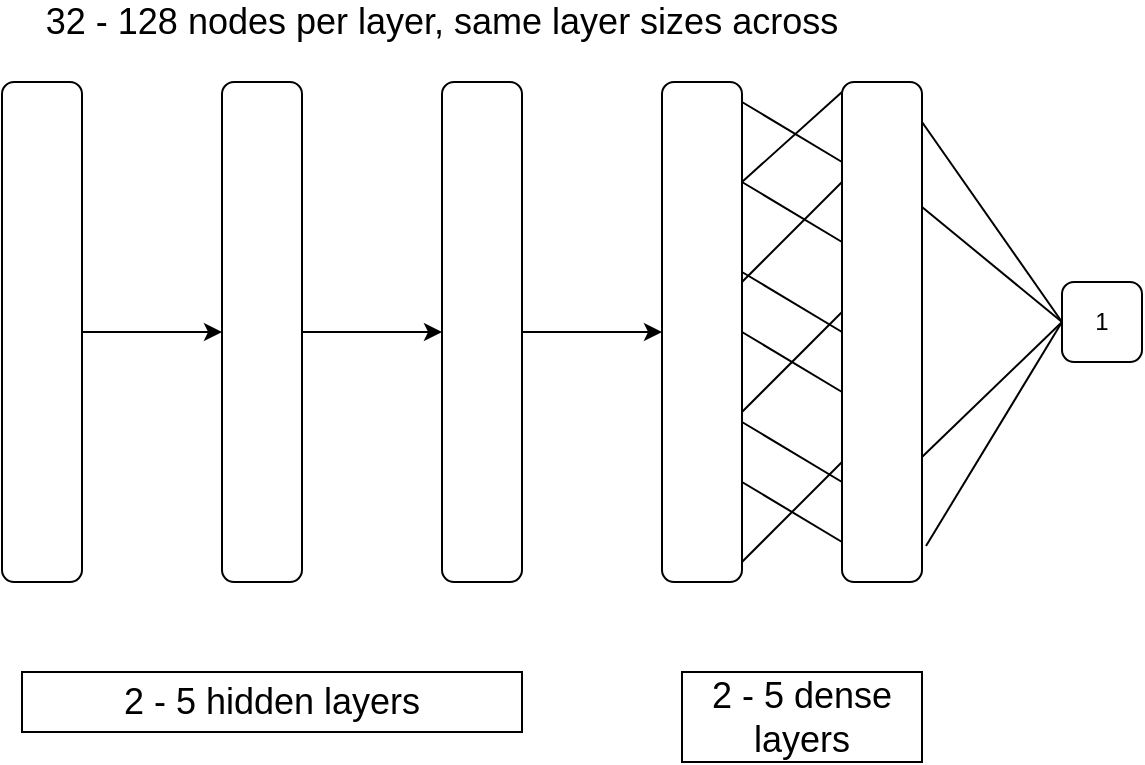 <mxfile version="10.6.0" type="device"><diagram id="bwTCO6txQikmbmslbJFK" name="Page-1"><mxGraphModel dx="1158" dy="640" grid="1" gridSize="10" guides="1" tooltips="1" connect="1" arrows="1" fold="1" page="1" pageScale="1" pageWidth="1400" pageHeight="850" math="0" shadow="0"><root><mxCell id="0"/><mxCell id="1" parent="0"/><mxCell id="DgAqPxWXxt_tzNQ0qfdv-1" value="" style="rounded=1;whiteSpace=wrap;html=1;" parent="1" vertex="1"><mxGeometry x="170" y="200" width="40" height="250" as="geometry"/></mxCell><mxCell id="DgAqPxWXxt_tzNQ0qfdv-25" style="edgeStyle=orthogonalEdgeStyle;rounded=0;orthogonalLoop=1;jettySize=auto;html=1;exitX=1;exitY=0.5;exitDx=0;exitDy=0;entryX=0;entryY=0.5;entryDx=0;entryDy=0;" parent="1" source="DgAqPxWXxt_tzNQ0qfdv-2" target="DgAqPxWXxt_tzNQ0qfdv-3" edge="1"><mxGeometry relative="1" as="geometry"/></mxCell><mxCell id="DgAqPxWXxt_tzNQ0qfdv-2" value="" style="rounded=1;whiteSpace=wrap;html=1;" parent="1" vertex="1"><mxGeometry x="280" y="200" width="40" height="250" as="geometry"/></mxCell><mxCell id="DgAqPxWXxt_tzNQ0qfdv-26" style="edgeStyle=orthogonalEdgeStyle;rounded=0;orthogonalLoop=1;jettySize=auto;html=1;exitX=1;exitY=0.5;exitDx=0;exitDy=0;entryX=0;entryY=0.5;entryDx=0;entryDy=0;" parent="1" source="DgAqPxWXxt_tzNQ0qfdv-3" target="DgAqPxWXxt_tzNQ0qfdv-4" edge="1"><mxGeometry relative="1" as="geometry"/></mxCell><mxCell id="DgAqPxWXxt_tzNQ0qfdv-3" value="" style="rounded=1;whiteSpace=wrap;html=1;" parent="1" vertex="1"><mxGeometry x="390" y="200" width="40" height="250" as="geometry"/></mxCell><mxCell id="DgAqPxWXxt_tzNQ0qfdv-4" value="" style="rounded=1;whiteSpace=wrap;html=1;" parent="1" vertex="1"><mxGeometry x="500" y="200" width="40" height="250" as="geometry"/></mxCell><mxCell id="DgAqPxWXxt_tzNQ0qfdv-5" value="" style="rounded=1;whiteSpace=wrap;html=1;" parent="1" vertex="1"><mxGeometry x="590" y="200" width="40" height="250" as="geometry"/></mxCell><mxCell id="DgAqPxWXxt_tzNQ0qfdv-6" value="1" style="rounded=1;whiteSpace=wrap;html=1;" parent="1" vertex="1"><mxGeometry x="700" y="300" width="40" height="40" as="geometry"/></mxCell><mxCell id="DgAqPxWXxt_tzNQ0qfdv-10" value="" style="endArrow=none;html=1;entryX=0;entryY=0.02;entryDx=0;entryDy=0;entryPerimeter=0;" parent="1" target="DgAqPxWXxt_tzNQ0qfdv-5" edge="1"><mxGeometry width="50" height="50" relative="1" as="geometry"><mxPoint x="540" y="250" as="sourcePoint"/><mxPoint x="590" y="200" as="targetPoint"/></mxGeometry></mxCell><mxCell id="DgAqPxWXxt_tzNQ0qfdv-12" value="" style="endArrow=none;html=1;" parent="1" edge="1"><mxGeometry width="50" height="50" relative="1" as="geometry"><mxPoint x="540" y="300" as="sourcePoint"/><mxPoint x="590" y="250" as="targetPoint"/></mxGeometry></mxCell><mxCell id="DgAqPxWXxt_tzNQ0qfdv-13" value="" style="endArrow=none;html=1;" parent="1" edge="1"><mxGeometry width="50" height="50" relative="1" as="geometry"><mxPoint x="540" y="365" as="sourcePoint"/><mxPoint x="590" y="315" as="targetPoint"/></mxGeometry></mxCell><mxCell id="DgAqPxWXxt_tzNQ0qfdv-14" value="" style="endArrow=none;html=1;" parent="1" edge="1"><mxGeometry width="50" height="50" relative="1" as="geometry"><mxPoint x="540" y="440" as="sourcePoint"/><mxPoint x="590" y="390" as="targetPoint"/></mxGeometry></mxCell><mxCell id="DgAqPxWXxt_tzNQ0qfdv-15" value="" style="endArrow=none;html=1;" parent="1" edge="1"><mxGeometry width="50" height="50" relative="1" as="geometry"><mxPoint x="540" y="210" as="sourcePoint"/><mxPoint x="590" y="240" as="targetPoint"/></mxGeometry></mxCell><mxCell id="DgAqPxWXxt_tzNQ0qfdv-16" value="" style="endArrow=none;html=1;" parent="1" edge="1"><mxGeometry width="50" height="50" relative="1" as="geometry"><mxPoint x="540" y="250" as="sourcePoint"/><mxPoint x="590" y="280" as="targetPoint"/></mxGeometry></mxCell><mxCell id="DgAqPxWXxt_tzNQ0qfdv-17" value="" style="endArrow=none;html=1;" parent="1" edge="1"><mxGeometry width="50" height="50" relative="1" as="geometry"><mxPoint x="540" y="295" as="sourcePoint"/><mxPoint x="590" y="325" as="targetPoint"/></mxGeometry></mxCell><mxCell id="DgAqPxWXxt_tzNQ0qfdv-18" value="" style="endArrow=none;html=1;" parent="1" edge="1"><mxGeometry width="50" height="50" relative="1" as="geometry"><mxPoint x="540" y="325" as="sourcePoint"/><mxPoint x="590" y="355" as="targetPoint"/></mxGeometry></mxCell><mxCell id="DgAqPxWXxt_tzNQ0qfdv-19" value="" style="endArrow=none;html=1;" parent="1" edge="1"><mxGeometry width="50" height="50" relative="1" as="geometry"><mxPoint x="540" y="370" as="sourcePoint"/><mxPoint x="590" y="400" as="targetPoint"/></mxGeometry></mxCell><mxCell id="DgAqPxWXxt_tzNQ0qfdv-20" value="" style="endArrow=none;html=1;" parent="1" edge="1"><mxGeometry width="50" height="50" relative="1" as="geometry"><mxPoint x="540" y="400" as="sourcePoint"/><mxPoint x="590" y="430" as="targetPoint"/></mxGeometry></mxCell><mxCell id="DgAqPxWXxt_tzNQ0qfdv-22" value="&lt;font style=&quot;font-size: 18px&quot;&gt;2 - 5 hidden layers&lt;/font&gt;" style="rounded=0;whiteSpace=wrap;html=1;" parent="1" vertex="1"><mxGeometry x="180" y="495" width="250" height="30" as="geometry"/></mxCell><mxCell id="DgAqPxWXxt_tzNQ0qfdv-23" value="&lt;font style=&quot;font-size: 18px&quot;&gt;2 - 5 dense layers&lt;/font&gt;" style="rounded=0;whiteSpace=wrap;html=1;" parent="1" vertex="1"><mxGeometry x="510" y="495" width="120" height="45" as="geometry"/></mxCell><mxCell id="DgAqPxWXxt_tzNQ0qfdv-24" value="" style="endArrow=classic;html=1;exitX=1;exitY=0.5;exitDx=0;exitDy=0;entryX=0;entryY=0.5;entryDx=0;entryDy=0;" parent="1" source="DgAqPxWXxt_tzNQ0qfdv-1" target="DgAqPxWXxt_tzNQ0qfdv-2" edge="1"><mxGeometry width="50" height="50" relative="1" as="geometry"><mxPoint x="210" y="360" as="sourcePoint"/><mxPoint x="260" y="310" as="targetPoint"/></mxGeometry></mxCell><mxCell id="DgAqPxWXxt_tzNQ0qfdv-28" value="" style="endArrow=none;html=1;entryX=0;entryY=0.5;entryDx=0;entryDy=0;" parent="1" target="DgAqPxWXxt_tzNQ0qfdv-6" edge="1"><mxGeometry width="50" height="50" relative="1" as="geometry"><mxPoint x="630" y="220" as="sourcePoint"/><mxPoint x="680" y="250" as="targetPoint"/></mxGeometry></mxCell><mxCell id="DgAqPxWXxt_tzNQ0qfdv-29" value="" style="endArrow=none;html=1;entryX=0;entryY=0.5;entryDx=0;entryDy=0;exitX=1.05;exitY=0.928;exitDx=0;exitDy=0;exitPerimeter=0;" parent="1" source="DgAqPxWXxt_tzNQ0qfdv-5" target="DgAqPxWXxt_tzNQ0qfdv-6" edge="1"><mxGeometry width="50" height="50" relative="1" as="geometry"><mxPoint x="640" y="370" as="sourcePoint"/><mxPoint x="710" y="470" as="targetPoint"/></mxGeometry></mxCell><mxCell id="DgAqPxWXxt_tzNQ0qfdv-30" value="" style="endArrow=none;html=1;entryX=0;entryY=0.5;entryDx=0;entryDy=0;exitX=1;exitY=0.25;exitDx=0;exitDy=0;" parent="1" source="DgAqPxWXxt_tzNQ0qfdv-5" target="DgAqPxWXxt_tzNQ0qfdv-6" edge="1"><mxGeometry width="50" height="50" relative="1" as="geometry"><mxPoint x="640" y="230" as="sourcePoint"/><mxPoint x="710" y="330" as="targetPoint"/></mxGeometry></mxCell><mxCell id="DgAqPxWXxt_tzNQ0qfdv-31" value="" style="endArrow=none;html=1;exitX=1;exitY=0.75;exitDx=0;exitDy=0;" parent="1" source="DgAqPxWXxt_tzNQ0qfdv-5" edge="1"><mxGeometry width="50" height="50" relative="1" as="geometry"><mxPoint x="640" y="273" as="sourcePoint"/><mxPoint x="700" y="320" as="targetPoint"/></mxGeometry></mxCell><mxCell id="DgAqPxWXxt_tzNQ0qfdv-33" value="&lt;font style=&quot;font-size: 18px&quot;&gt;32 - 128 nodes per layer, same layer sizes across&lt;/font&gt;" style="text;html=1;strokeColor=none;fillColor=none;align=center;verticalAlign=middle;whiteSpace=wrap;rounded=0;" parent="1" vertex="1"><mxGeometry x="170" y="160" width="440" height="20" as="geometry"/></mxCell></root></mxGraphModel></diagram><diagram id="R26R8lnzcOoFzEOd28VG" name="Page-2"><mxGraphModel dx="1158" dy="640" grid="1" gridSize="10" guides="1" tooltips="1" connect="1" arrows="1" fold="1" page="1" pageScale="1" pageWidth="1400" pageHeight="850" math="0" shadow="0"><root><mxCell id="0spsk4K5GdS0sQXm7RX8-0"/><mxCell id="0spsk4K5GdS0sQXm7RX8-1" parent="0spsk4K5GdS0sQXm7RX8-0"/><mxCell id="tY8rYCEy5iYtu50YBU7p-39" style="edgeStyle=orthogonalEdgeStyle;rounded=0;orthogonalLoop=1;jettySize=auto;html=1;exitX=1;exitY=0.5;exitDx=0;exitDy=0;entryX=0;entryY=0.5;entryDx=0;entryDy=0;" parent="0spsk4K5GdS0sQXm7RX8-1" source="tY8rYCEy5iYtu50YBU7p-0" target="tY8rYCEy5iYtu50YBU7p-29" edge="1"><mxGeometry relative="1" as="geometry"/></mxCell><mxCell id="tY8rYCEy5iYtu50YBU7p-0" value="" style="rounded=1;whiteSpace=wrap;html=1;" parent="0spsk4K5GdS0sQXm7RX8-1" vertex="1"><mxGeometry x="170" y="290" width="40" height="60" as="geometry"/></mxCell><mxCell id="tY8rYCEy5iYtu50YBU7p-41" style="edgeStyle=orthogonalEdgeStyle;rounded=0;orthogonalLoop=1;jettySize=auto;html=1;entryX=0;entryY=0.5;entryDx=0;entryDy=0;" parent="0spsk4K5GdS0sQXm7RX8-1" source="tY8rYCEy5iYtu50YBU7p-2" target="tY8rYCEy5iYtu50YBU7p-4" edge="1"><mxGeometry relative="1" as="geometry"/></mxCell><mxCell id="tY8rYCEy5iYtu50YBU7p-2" value="" style="rounded=1;whiteSpace=wrap;html=1;" parent="0spsk4K5GdS0sQXm7RX8-1" vertex="1"><mxGeometry x="310" y="265" width="40" height="110" as="geometry"/></mxCell><mxCell id="tY8rYCEy5iYtu50YBU7p-49" value="" style="edgeStyle=orthogonalEdgeStyle;rounded=0;orthogonalLoop=1;jettySize=auto;html=1;entryX=0.008;entryY=0.528;entryDx=0;entryDy=0;entryPerimeter=0;" parent="0spsk4K5GdS0sQXm7RX8-1" source="tY8rYCEy5iYtu50YBU7p-4" target="tY8rYCEy5iYtu50YBU7p-5" edge="1"><mxGeometry relative="1" as="geometry"><mxPoint x="510" y="320" as="targetPoint"/></mxGeometry></mxCell><mxCell id="tY8rYCEy5iYtu50YBU7p-4" value="" style="rounded=1;whiteSpace=wrap;html=1;" parent="0spsk4K5GdS0sQXm7RX8-1" vertex="1"><mxGeometry x="390" y="195" width="40" height="250" as="geometry"/></mxCell><mxCell id="tY8rYCEy5iYtu50YBU7p-6" value="" style="rounded=1;whiteSpace=wrap;html=1;" parent="0spsk4K5GdS0sQXm7RX8-1" vertex="1"><mxGeometry x="590" y="130" width="40" height="360" as="geometry"/></mxCell><mxCell id="tY8rYCEy5iYtu50YBU7p-7" value="1" style="rounded=1;whiteSpace=wrap;html=1;" parent="0spsk4K5GdS0sQXm7RX8-1" vertex="1"><mxGeometry x="700" y="300" width="40" height="40" as="geometry"/></mxCell><mxCell id="tY8rYCEy5iYtu50YBU7p-8" value="" style="endArrow=none;html=1;" parent="0spsk4K5GdS0sQXm7RX8-1" edge="1"><mxGeometry width="50" height="50" relative="1" as="geometry"><mxPoint x="540" y="250" as="sourcePoint"/><mxPoint x="590" y="200" as="targetPoint"/></mxGeometry></mxCell><mxCell id="tY8rYCEy5iYtu50YBU7p-9" value="" style="endArrow=none;html=1;" parent="0spsk4K5GdS0sQXm7RX8-1" source="tY8rYCEy5iYtu50YBU7p-5" edge="1"><mxGeometry width="50" height="50" relative="1" as="geometry"><mxPoint x="540" y="300.0" as="sourcePoint"/><mxPoint x="590" y="250" as="targetPoint"/></mxGeometry></mxCell><mxCell id="tY8rYCEy5iYtu50YBU7p-10" value="" style="endArrow=none;html=1;" parent="0spsk4K5GdS0sQXm7RX8-1" edge="1"><mxGeometry width="50" height="50" relative="1" as="geometry"><mxPoint x="540" y="365.0" as="sourcePoint"/><mxPoint x="590" y="315.0" as="targetPoint"/></mxGeometry></mxCell><mxCell id="tY8rYCEy5iYtu50YBU7p-11" value="" style="endArrow=none;html=1;" parent="0spsk4K5GdS0sQXm7RX8-1" edge="1"><mxGeometry width="50" height="50" relative="1" as="geometry"><mxPoint x="540" y="440.0" as="sourcePoint"/><mxPoint x="590" y="390.0" as="targetPoint"/></mxGeometry></mxCell><mxCell id="tY8rYCEy5iYtu50YBU7p-12" value="" style="endArrow=none;html=1;" parent="0spsk4K5GdS0sQXm7RX8-1" edge="1"><mxGeometry width="50" height="50" relative="1" as="geometry"><mxPoint x="540" y="210" as="sourcePoint"/><mxPoint x="590" y="240" as="targetPoint"/></mxGeometry></mxCell><mxCell id="tY8rYCEy5iYtu50YBU7p-13" value="" style="endArrow=none;html=1;" parent="0spsk4K5GdS0sQXm7RX8-1" edge="1"><mxGeometry width="50" height="50" relative="1" as="geometry"><mxPoint x="540" y="250" as="sourcePoint"/><mxPoint x="590" y="280" as="targetPoint"/></mxGeometry></mxCell><mxCell id="tY8rYCEy5iYtu50YBU7p-14" value="" style="endArrow=none;html=1;" parent="0spsk4K5GdS0sQXm7RX8-1" edge="1"><mxGeometry width="50" height="50" relative="1" as="geometry"><mxPoint x="540" y="295.0" as="sourcePoint"/><mxPoint x="590" y="325.0" as="targetPoint"/></mxGeometry></mxCell><mxCell id="tY8rYCEy5iYtu50YBU7p-15" value="" style="endArrow=none;html=1;" parent="0spsk4K5GdS0sQXm7RX8-1" edge="1"><mxGeometry width="50" height="50" relative="1" as="geometry"><mxPoint x="540" y="325.0" as="sourcePoint"/><mxPoint x="590" y="355.0" as="targetPoint"/></mxGeometry></mxCell><mxCell id="tY8rYCEy5iYtu50YBU7p-16" value="" style="endArrow=none;html=1;" parent="0spsk4K5GdS0sQXm7RX8-1" edge="1"><mxGeometry width="50" height="50" relative="1" as="geometry"><mxPoint x="540" y="370.0" as="sourcePoint"/><mxPoint x="590" y="400.0" as="targetPoint"/></mxGeometry></mxCell><mxCell id="tY8rYCEy5iYtu50YBU7p-17" value="" style="endArrow=none;html=1;" parent="0spsk4K5GdS0sQXm7RX8-1" edge="1"><mxGeometry width="50" height="50" relative="1" as="geometry"><mxPoint x="540" y="400.0" as="sourcePoint"/><mxPoint x="590" y="430.0" as="targetPoint"/></mxGeometry></mxCell><mxCell id="tY8rYCEy5iYtu50YBU7p-18" value="&lt;font style=&quot;font-size: 18px&quot;&gt;8 - 10 hidden layers, doubling in size each pair&lt;/font&gt;" style="rounded=0;whiteSpace=wrap;html=1;" parent="0spsk4K5GdS0sQXm7RX8-1" vertex="1"><mxGeometry x="20" y="470" width="410" height="60" as="geometry"/></mxCell><mxCell id="tY8rYCEy5iYtu50YBU7p-19" value="&lt;font style=&quot;font-size: 18px&quot;&gt;2 dense layers, 8X the size of output from last hidden layer&lt;/font&gt;" style="rounded=0;whiteSpace=wrap;html=1;" parent="0spsk4K5GdS0sQXm7RX8-1" vertex="1"><mxGeometry x="500" y="510" width="220" height="75" as="geometry"/></mxCell><mxCell id="tY8rYCEy5iYtu50YBU7p-21" value="" style="endArrow=none;html=1;entryX=0;entryY=0.5;entryDx=0;entryDy=0;" parent="0spsk4K5GdS0sQXm7RX8-1" target="tY8rYCEy5iYtu50YBU7p-7" edge="1"><mxGeometry width="50" height="50" relative="1" as="geometry"><mxPoint x="630" y="220" as="sourcePoint"/><mxPoint x="680" y="250" as="targetPoint"/></mxGeometry></mxCell><mxCell id="tY8rYCEy5iYtu50YBU7p-22" value="" style="endArrow=none;html=1;entryX=0;entryY=0.5;entryDx=0;entryDy=0;exitX=1.05;exitY=0.928;exitDx=0;exitDy=0;exitPerimeter=0;" parent="0spsk4K5GdS0sQXm7RX8-1" source="tY8rYCEy5iYtu50YBU7p-6" target="tY8rYCEy5iYtu50YBU7p-7" edge="1"><mxGeometry width="50" height="50" relative="1" as="geometry"><mxPoint x="640" y="370" as="sourcePoint"/><mxPoint x="710" y="470" as="targetPoint"/></mxGeometry></mxCell><mxCell id="tY8rYCEy5iYtu50YBU7p-23" value="" style="endArrow=none;html=1;entryX=0;entryY=0.5;entryDx=0;entryDy=0;exitX=0.975;exitY=0.414;exitDx=0;exitDy=0;exitPerimeter=0;" parent="0spsk4K5GdS0sQXm7RX8-1" source="tY8rYCEy5iYtu50YBU7p-6" target="tY8rYCEy5iYtu50YBU7p-7" edge="1"><mxGeometry width="50" height="50" relative="1" as="geometry"><mxPoint x="640" y="230" as="sourcePoint"/><mxPoint x="710" y="330" as="targetPoint"/></mxGeometry></mxCell><mxCell id="tY8rYCEy5iYtu50YBU7p-24" value="" style="endArrow=none;html=1;exitX=1;exitY=0.75;exitDx=0;exitDy=0;" parent="0spsk4K5GdS0sQXm7RX8-1" source="tY8rYCEy5iYtu50YBU7p-6" edge="1"><mxGeometry width="50" height="50" relative="1" as="geometry"><mxPoint x="640" y="273" as="sourcePoint"/><mxPoint x="700" y="320.0" as="targetPoint"/></mxGeometry></mxCell><mxCell id="tY8rYCEy5iYtu50YBU7p-25" value="&lt;span style=&quot;font-size: 18px&quot;&gt;Batch Norm between each layer, added Drop Out after each pair&lt;/span&gt;" style="text;html=1;strokeColor=none;fillColor=none;align=center;verticalAlign=middle;whiteSpace=wrap;rounded=0;" parent="0spsk4K5GdS0sQXm7RX8-1" vertex="1"><mxGeometry x="20" y="175" width="300" height="20" as="geometry"/></mxCell><mxCell id="tY8rYCEy5iYtu50YBU7p-38" style="edgeStyle=orthogonalEdgeStyle;rounded=0;orthogonalLoop=1;jettySize=auto;html=1;exitX=1;exitY=0.5;exitDx=0;exitDy=0;entryX=0;entryY=0.5;entryDx=0;entryDy=0;" parent="0spsk4K5GdS0sQXm7RX8-1" source="tY8rYCEy5iYtu50YBU7p-26" target="tY8rYCEy5iYtu50YBU7p-0" edge="1"><mxGeometry relative="1" as="geometry"/></mxCell><mxCell id="tY8rYCEy5iYtu50YBU7p-26" value="" style="rounded=1;whiteSpace=wrap;html=1;" parent="0spsk4K5GdS0sQXm7RX8-1" vertex="1"><mxGeometry x="120" y="290" width="40" height="60" as="geometry"/></mxCell><mxCell id="tY8rYCEy5iYtu50YBU7p-40" style="edgeStyle=orthogonalEdgeStyle;rounded=0;orthogonalLoop=1;jettySize=auto;html=1;exitX=1;exitY=0.5;exitDx=0;exitDy=0;entryX=0;entryY=0.5;entryDx=0;entryDy=0;" parent="0spsk4K5GdS0sQXm7RX8-1" source="tY8rYCEy5iYtu50YBU7p-29" target="tY8rYCEy5iYtu50YBU7p-2" edge="1"><mxGeometry relative="1" as="geometry"/></mxCell><mxCell id="tY8rYCEy5iYtu50YBU7p-29" value="" style="rounded=1;whiteSpace=wrap;html=1;" parent="0spsk4K5GdS0sQXm7RX8-1" vertex="1"><mxGeometry x="260" y="265" width="40" height="110" as="geometry"/></mxCell><mxCell id="tY8rYCEy5iYtu50YBU7p-31" value="" style="rounded=1;whiteSpace=wrap;html=1;" parent="0spsk4K5GdS0sQXm7RX8-1" vertex="1"><mxGeometry x="440" y="195" width="40" height="250" as="geometry"/></mxCell><mxCell id="tY8rYCEy5iYtu50YBU7p-5" value="" style="rounded=1;whiteSpace=wrap;html=1;" parent="0spsk4K5GdS0sQXm7RX8-1" vertex="1"><mxGeometry x="520" y="131" width="40" height="360" as="geometry"/></mxCell><mxCell id="tY8rYCEy5iYtu50YBU7p-37" style="edgeStyle=orthogonalEdgeStyle;rounded=0;orthogonalLoop=1;jettySize=auto;html=1;exitX=1;exitY=0.5;exitDx=0;exitDy=0;entryX=0;entryY=0.5;entryDx=0;entryDy=0;" parent="0spsk4K5GdS0sQXm7RX8-1" source="tY8rYCEy5iYtu50YBU7p-34" target="tY8rYCEy5iYtu50YBU7p-26" edge="1"><mxGeometry relative="1" as="geometry"/></mxCell><mxCell id="tY8rYCEy5iYtu50YBU7p-34" value="" style="rounded=1;whiteSpace=wrap;html=1;" parent="0spsk4K5GdS0sQXm7RX8-1" vertex="1"><mxGeometry x="57" y="300" width="40" height="40" as="geometry"/></mxCell><mxCell id="tY8rYCEy5iYtu50YBU7p-36" style="edgeStyle=orthogonalEdgeStyle;rounded=0;orthogonalLoop=1;jettySize=auto;html=1;exitX=1;exitY=0.5;exitDx=0;exitDy=0;entryX=0;entryY=0.5;entryDx=0;entryDy=0;" parent="0spsk4K5GdS0sQXm7RX8-1" source="tY8rYCEy5iYtu50YBU7p-35" target="tY8rYCEy5iYtu50YBU7p-34" edge="1"><mxGeometry relative="1" as="geometry"/></mxCell><mxCell id="tY8rYCEy5iYtu50YBU7p-35" value="" style="rounded=1;whiteSpace=wrap;html=1;" parent="0spsk4K5GdS0sQXm7RX8-1" vertex="1"><mxGeometry x="7" y="300" width="40" height="40" as="geometry"/></mxCell><mxCell id="tY8rYCEy5iYtu50YBU7p-47" style="edgeStyle=orthogonalEdgeStyle;rounded=0;orthogonalLoop=1;jettySize=auto;html=1;entryX=0;entryY=0.5;entryDx=0;entryDy=0;" parent="0spsk4K5GdS0sQXm7RX8-1" edge="1"><mxGeometry relative="1" as="geometry"><mxPoint x="430" y="320" as="sourcePoint"/><mxPoint x="440" y="319.5" as="targetPoint"/></mxGeometry></mxCell></root></mxGraphModel></diagram><diagram id="uOUKExKyE1DdeOV027Tm" name="Page-3"><mxGraphModel dx="918" dy="640" grid="1" gridSize="10" guides="1" tooltips="1" connect="1" arrows="1" fold="1" page="1" pageScale="1" pageWidth="1400" pageHeight="850" math="0" shadow="0"><root><mxCell id="YfyVnc1plf2mkrIKcP1d-0"/><mxCell id="YfyVnc1plf2mkrIKcP1d-1" parent="YfyVnc1plf2mkrIKcP1d-0"/><mxCell id="YfyVnc1plf2mkrIKcP1d-4" style="edgeStyle=orthogonalEdgeStyle;rounded=0;orthogonalLoop=1;jettySize=auto;html=1;exitX=0.5;exitY=1;exitDx=0;exitDy=0;entryX=0.5;entryY=0;entryDx=0;entryDy=0;" edge="1" parent="YfyVnc1plf2mkrIKcP1d-1" source="YfyVnc1plf2mkrIKcP1d-2" target="YfyVnc1plf2mkrIKcP1d-3"><mxGeometry relative="1" as="geometry"/></mxCell><mxCell id="YfyVnc1plf2mkrIKcP1d-5" value="Remove images with high likelyhood of mislabels&lt;br&gt;Randomly remove male data points&lt;br&gt;" style="text;html=1;resizable=0;points=[];align=center;verticalAlign=middle;labelBackgroundColor=#ffffff;" vertex="1" connectable="0" parent="YfyVnc1plf2mkrIKcP1d-4"><mxGeometry x="-0.26" y="1" relative="1" as="geometry"><mxPoint x="9" y="9" as="offset"/></mxGeometry></mxCell><mxCell id="YfyVnc1plf2mkrIKcP1d-2" value="Raw image data" style="rounded=0;whiteSpace=wrap;html=1;" vertex="1" parent="YfyVnc1plf2mkrIKcP1d-1"><mxGeometry x="340" y="160" width="120" height="60" as="geometry"/></mxCell><mxCell id="YfyVnc1plf2mkrIKcP1d-8" style="rounded=0;orthogonalLoop=1;jettySize=auto;html=1;exitX=0.5;exitY=1;exitDx=0;exitDy=0;entryX=0.5;entryY=0;entryDx=0;entryDy=0;" edge="1" parent="YfyVnc1plf2mkrIKcP1d-1" source="YfyVnc1plf2mkrIKcP1d-3" target="YfyVnc1plf2mkrIKcP1d-6"><mxGeometry relative="1" as="geometry"/></mxCell><mxCell id="YfyVnc1plf2mkrIKcP1d-10" value="95%" style="text;html=1;resizable=0;points=[];align=center;verticalAlign=middle;labelBackgroundColor=#ffffff;" vertex="1" connectable="0" parent="YfyVnc1plf2mkrIKcP1d-8"><mxGeometry x="0.06" y="-1" relative="1" as="geometry"><mxPoint y="1" as="offset"/></mxGeometry></mxCell><mxCell id="YfyVnc1plf2mkrIKcP1d-9" style="edgeStyle=none;rounded=0;orthogonalLoop=1;jettySize=auto;html=1;exitX=0.5;exitY=1;exitDx=0;exitDy=0;entryX=0.5;entryY=0;entryDx=0;entryDy=0;" edge="1" parent="YfyVnc1plf2mkrIKcP1d-1" source="YfyVnc1plf2mkrIKcP1d-3" target="YfyVnc1plf2mkrIKcP1d-7"><mxGeometry relative="1" as="geometry"/></mxCell><mxCell id="YfyVnc1plf2mkrIKcP1d-11" value="5%" style="text;html=1;resizable=0;points=[];align=center;verticalAlign=middle;labelBackgroundColor=#ffffff;" vertex="1" connectable="0" parent="YfyVnc1plf2mkrIKcP1d-9"><mxGeometry x="-0.12" y="1" relative="1" as="geometry"><mxPoint x="4.5" y="5" as="offset"/></mxGeometry></mxCell><mxCell id="YfyVnc1plf2mkrIKcP1d-3" value="Balanced image data" style="rounded=0;whiteSpace=wrap;html=1;" vertex="1" parent="YfyVnc1plf2mkrIKcP1d-1"><mxGeometry x="340" y="290" width="120" height="60" as="geometry"/></mxCell><mxCell id="YfyVnc1plf2mkrIKcP1d-15" style="edgeStyle=none;rounded=0;orthogonalLoop=1;jettySize=auto;html=1;exitX=0.5;exitY=1;exitDx=0;exitDy=0;entryX=0.5;entryY=0;entryDx=0;entryDy=0;" edge="1" parent="YfyVnc1plf2mkrIKcP1d-1" source="YfyVnc1plf2mkrIKcP1d-6" target="YfyVnc1plf2mkrIKcP1d-12"><mxGeometry relative="1" as="geometry"/></mxCell><mxCell id="YfyVnc1plf2mkrIKcP1d-17" value="90%" style="text;html=1;resizable=0;points=[];align=center;verticalAlign=middle;labelBackgroundColor=#ffffff;" vertex="1" connectable="0" parent="YfyVnc1plf2mkrIKcP1d-15"><mxGeometry x="-0.161" y="-1" relative="1" as="geometry"><mxPoint as="offset"/></mxGeometry></mxCell><mxCell id="YfyVnc1plf2mkrIKcP1d-16" style="edgeStyle=none;rounded=0;orthogonalLoop=1;jettySize=auto;html=1;entryX=0.5;entryY=0;entryDx=0;entryDy=0;" edge="1" parent="YfyVnc1plf2mkrIKcP1d-1" source="YfyVnc1plf2mkrIKcP1d-6" target="YfyVnc1plf2mkrIKcP1d-13"><mxGeometry relative="1" as="geometry"/></mxCell><mxCell id="YfyVnc1plf2mkrIKcP1d-18" value="10%" style="text;html=1;resizable=0;points=[];align=center;verticalAlign=middle;labelBackgroundColor=#ffffff;" vertex="1" connectable="0" parent="YfyVnc1plf2mkrIKcP1d-16"><mxGeometry x="-0.334" y="-3" relative="1" as="geometry"><mxPoint x="11" y="1.5" as="offset"/></mxGeometry></mxCell><mxCell id="YfyVnc1plf2mkrIKcP1d-6" value="Training Data" style="rounded=0;whiteSpace=wrap;html=1;" vertex="1" parent="YfyVnc1plf2mkrIKcP1d-1"><mxGeometry x="270" y="400" width="120" height="60" as="geometry"/></mxCell><mxCell id="YfyVnc1plf2mkrIKcP1d-24" style="edgeStyle=none;rounded=0;orthogonalLoop=1;jettySize=auto;html=1;entryX=0.5;entryY=0;entryDx=0;entryDy=0;" edge="1" parent="YfyVnc1plf2mkrIKcP1d-1" source="YfyVnc1plf2mkrIKcP1d-7" target="YfyVnc1plf2mkrIKcP1d-22"><mxGeometry relative="1" as="geometry"/></mxCell><mxCell id="YfyVnc1plf2mkrIKcP1d-25" value="Testing" style="text;html=1;resizable=0;points=[];align=center;verticalAlign=middle;labelBackgroundColor=#ffffff;" vertex="1" connectable="0" parent="YfyVnc1plf2mkrIKcP1d-24"><mxGeometry x="-0.233" y="-1" relative="1" as="geometry"><mxPoint x="1" y="1" as="offset"/></mxGeometry></mxCell><mxCell id="YfyVnc1plf2mkrIKcP1d-7" value="Test Data" style="rounded=0;whiteSpace=wrap;html=1;" vertex="1" parent="YfyVnc1plf2mkrIKcP1d-1"><mxGeometry x="430" y="400" width="40" height="60" as="geometry"/></mxCell><mxCell id="YfyVnc1plf2mkrIKcP1d-20" style="edgeStyle=none;rounded=0;orthogonalLoop=1;jettySize=auto;html=1;exitX=0.5;exitY=1;exitDx=0;exitDy=0;entryX=0.5;entryY=0;entryDx=0;entryDy=0;" edge="1" parent="YfyVnc1plf2mkrIKcP1d-1" source="YfyVnc1plf2mkrIKcP1d-12" target="YfyVnc1plf2mkrIKcP1d-19"><mxGeometry relative="1" as="geometry"/></mxCell><mxCell id="YfyVnc1plf2mkrIKcP1d-12" value="Training Set" style="rounded=0;whiteSpace=wrap;html=1;" vertex="1" parent="YfyVnc1plf2mkrIKcP1d-1"><mxGeometry x="190" y="510" width="120" height="60" as="geometry"/></mxCell><mxCell id="YfyVnc1plf2mkrIKcP1d-21" style="edgeStyle=none;rounded=0;orthogonalLoop=1;jettySize=auto;html=1;entryX=0.5;entryY=0;entryDx=0;entryDy=0;" edge="1" parent="YfyVnc1plf2mkrIKcP1d-1" source="YfyVnc1plf2mkrIKcP1d-13" target="YfyVnc1plf2mkrIKcP1d-19"><mxGeometry relative="1" as="geometry"/></mxCell><mxCell id="YfyVnc1plf2mkrIKcP1d-13" value="Validation Set" style="rounded=0;whiteSpace=wrap;html=1;" vertex="1" parent="YfyVnc1plf2mkrIKcP1d-1"><mxGeometry x="340" y="510" width="60" height="60" as="geometry"/></mxCell><mxCell id="YfyVnc1plf2mkrIKcP1d-23" style="edgeStyle=none;rounded=0;orthogonalLoop=1;jettySize=auto;html=1;exitX=1;exitY=0.5;exitDx=0;exitDy=0;entryX=0;entryY=0.5;entryDx=0;entryDy=0;" edge="1" parent="YfyVnc1plf2mkrIKcP1d-1" source="YfyVnc1plf2mkrIKcP1d-19" target="YfyVnc1plf2mkrIKcP1d-22"><mxGeometry relative="1" as="geometry"/></mxCell><mxCell id="YfyVnc1plf2mkrIKcP1d-19" value="Fit CNN model" style="rounded=0;whiteSpace=wrap;html=1;" vertex="1" parent="YfyVnc1plf2mkrIKcP1d-1"><mxGeometry x="230" y="620" width="120" height="60" as="geometry"/></mxCell><mxCell id="YfyVnc1plf2mkrIKcP1d-27" style="edgeStyle=none;rounded=0;orthogonalLoop=1;jettySize=auto;html=1;exitX=1;exitY=0.5;exitDx=0;exitDy=0;entryX=0;entryY=0.5;entryDx=0;entryDy=0;" edge="1" parent="YfyVnc1plf2mkrIKcP1d-1" source="YfyVnc1plf2mkrIKcP1d-22" target="YfyVnc1plf2mkrIKcP1d-26"><mxGeometry relative="1" as="geometry"/></mxCell><mxCell id="YfyVnc1plf2mkrIKcP1d-22" value="Trained Model" style="rounded=0;whiteSpace=wrap;html=1;" vertex="1" parent="YfyVnc1plf2mkrIKcP1d-1"><mxGeometry x="390" y="620" width="120" height="60" as="geometry"/></mxCell><mxCell id="YfyVnc1plf2mkrIKcP1d-26" value="Test results" style="rounded=0;whiteSpace=wrap;html=1;" vertex="1" parent="YfyVnc1plf2mkrIKcP1d-1"><mxGeometry x="540" y="620" width="120" height="60" as="geometry"/></mxCell></root></mxGraphModel></diagram></mxfile>